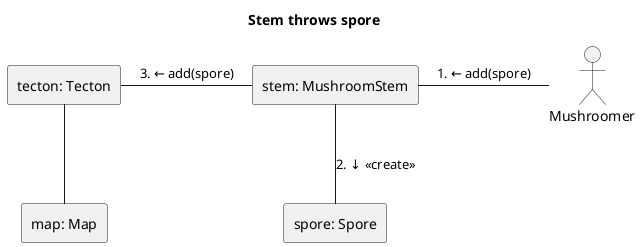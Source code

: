 
@startuml Throws spore
title Stem throws spore
skinparam linestyle ortho
actor Mushroomer
rectangle "map: Map" as 1
rectangle "tecton: Tecton" as 2.1
rectangle "spore: Spore" as 4
rectangle "stem: MushroomStem" as 5

Mushroomer -left- 5: 1. ← add(spore)
5 -down- 4: 2. ↓ <<create>>
5 -left- 2.1: 3. ← add(spore)
2.1 -down- 1



@enduml